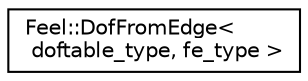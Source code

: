 digraph "Graphical Class Hierarchy"
{
 // LATEX_PDF_SIZE
  edge [fontname="Helvetica",fontsize="10",labelfontname="Helvetica",labelfontsize="10"];
  node [fontname="Helvetica",fontsize="10",shape=record];
  rankdir="LR";
  Node0 [label="Feel::DofFromEdge\<\l doftable_type, fe_type \>",height=0.2,width=0.4,color="black", fillcolor="white", style="filled",URL="$classFeel_1_1DofFromEdge.html",tooltip=" "];
}
